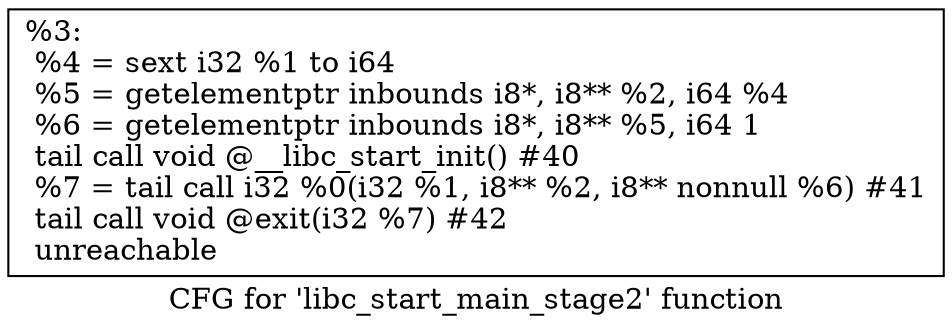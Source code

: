 digraph "CFG for 'libc_start_main_stage2' function" {
	label="CFG for 'libc_start_main_stage2' function";

	Node0x1fd0e10 [shape=record,label="{%3:\l  %4 = sext i32 %1 to i64\l  %5 = getelementptr inbounds i8*, i8** %2, i64 %4\l  %6 = getelementptr inbounds i8*, i8** %5, i64 1\l  tail call void @__libc_start_init() #40\l  %7 = tail call i32 %0(i32 %1, i8** %2, i8** nonnull %6) #41\l  tail call void @exit(i32 %7) #42\l  unreachable\l}"];
}
